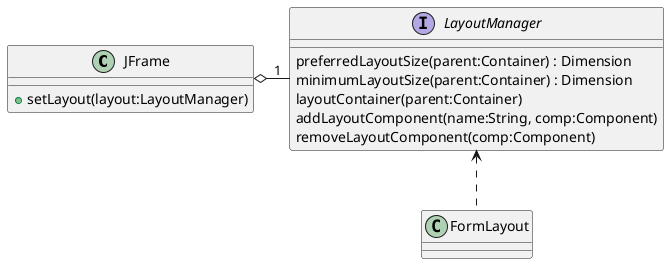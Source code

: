@startuml diagramme de classe

class JFrame{
    + setLayout(layout:LayoutManager)
}
class FormLayout{}
Interface LayoutManager{
    preferredLayoutSize(parent:Container) : Dimension
    minimumLayoutSize(parent:Container) : Dimension
    layoutContainer(parent:Container)
    addLayoutComponent(name:String, comp:Component) 
    removeLayoutComponent(comp:Component) 
}

FormLayout .up-> LayoutManager

JFrame  o-right- "1" LayoutManager

@enduml


@startuml diagramme de séquence
skinparam Style strictuml

actor FormLayoutDemo
participant "frame:JFrame" as JFrame
participant "formLayout:FormLayout" as FormLayout
participant "component:Component" as Component

FormLayoutDemo -> JFrame **: frame = new()

FormLayoutDemo -> FormLayout **: LayoutManager layout = new()
FormLayoutDemo -> JFrame : setLayout(layout)
FormLayoutDemo -> Component ** : component = new()
FormLayoutDemo -> JFrame : add(component)
note left : possibilité d'ajouter \nplusieurs composants
FormLayoutDemo -> JFrame : setDefaultCloseOperation(JFrame.EXIT_ON_CLOSE)
FormLayoutDemo -> JFrame : pack()
FormLayoutDemo -> JFrame : setVisible(true)

@enduml